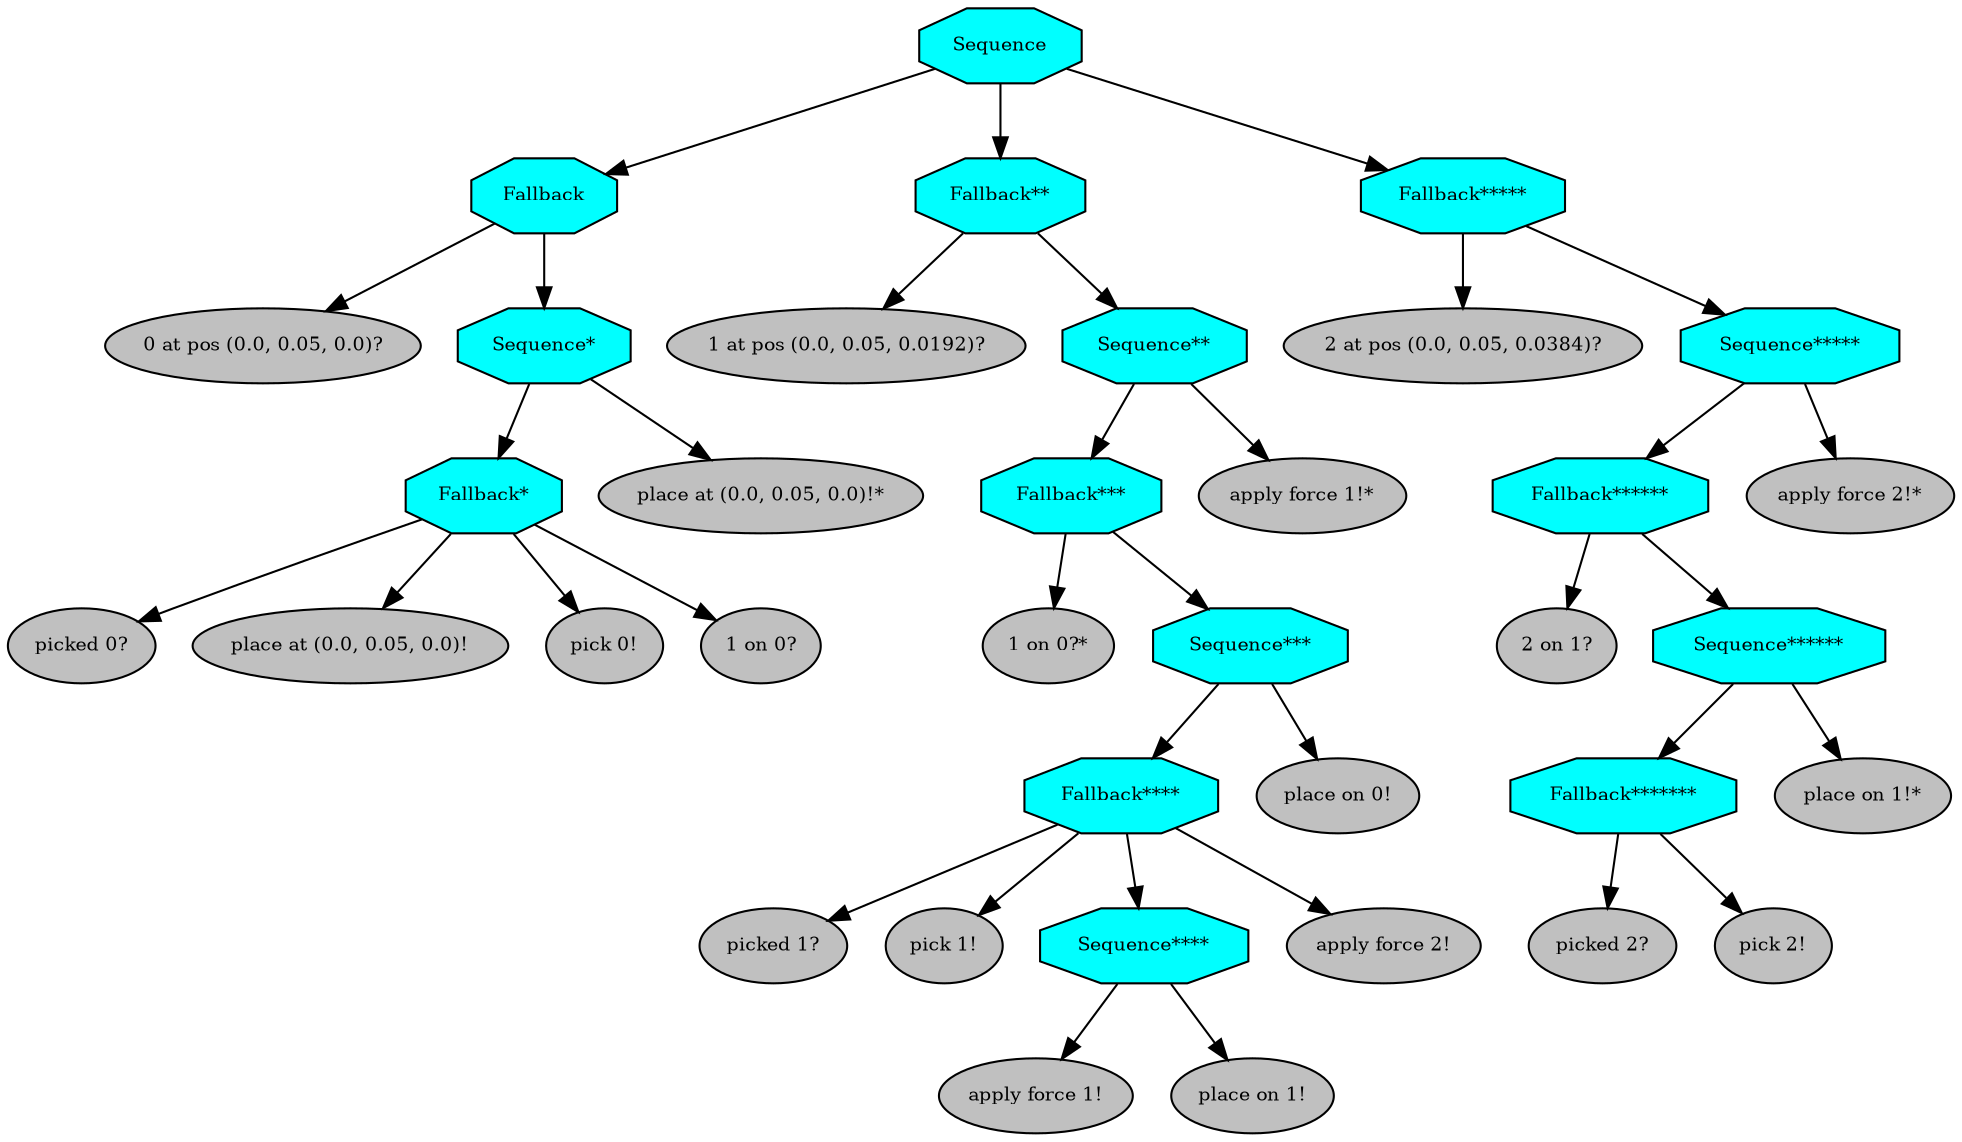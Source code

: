 digraph pastafarianism {
ordering=out;
graph [fontname="times-roman"];
node [fontname="times-roman"];
edge [fontname="times-roman"];
Sequence [fillcolor=cyan, fontcolor=black, fontsize=9, label=Sequence, shape=octagon, style=filled];
Fallback [fillcolor=cyan, fontcolor=black, fontsize=9, label=Fallback, shape=octagon, style=filled];
Sequence -> Fallback;
"0 at pos (0.0, 0.05, 0.0)?" [fillcolor=gray, fontcolor=black, fontsize=9, label="0 at pos (0.0, 0.05, 0.0)?", shape=ellipse, style=filled];
Fallback -> "0 at pos (0.0, 0.05, 0.0)?";
"Sequence*" [fillcolor=cyan, fontcolor=black, fontsize=9, label="Sequence*", shape=octagon, style=filled];
Fallback -> "Sequence*";
"Fallback*" [fillcolor=cyan, fontcolor=black, fontsize=9, label="Fallback*", shape=octagon, style=filled];
"Sequence*" -> "Fallback*";
"picked 0?" [fillcolor=gray, fontcolor=black, fontsize=9, label="picked 0?", shape=ellipse, style=filled];
"Fallback*" -> "picked 0?";
"place at (0.0, 0.05, 0.0)!" [fillcolor=gray, fontcolor=black, fontsize=9, label="place at (0.0, 0.05, 0.0)!", shape=ellipse, style=filled];
"Fallback*" -> "place at (0.0, 0.05, 0.0)!";
"pick 0!" [fillcolor=gray, fontcolor=black, fontsize=9, label="pick 0!", shape=ellipse, style=filled];
"Fallback*" -> "pick 0!";
"1 on 0?" [fillcolor=gray, fontcolor=black, fontsize=9, label="1 on 0?", shape=ellipse, style=filled];
"Fallback*" -> "1 on 0?";
"place at (0.0, 0.05, 0.0)!*" [fillcolor=gray, fontcolor=black, fontsize=9, label="place at (0.0, 0.05, 0.0)!*", shape=ellipse, style=filled];
"Sequence*" -> "place at (0.0, 0.05, 0.0)!*";
"Fallback**" [fillcolor=cyan, fontcolor=black, fontsize=9, label="Fallback**", shape=octagon, style=filled];
Sequence -> "Fallback**";
"1 at pos (0.0, 0.05, 0.0192)?" [fillcolor=gray, fontcolor=black, fontsize=9, label="1 at pos (0.0, 0.05, 0.0192)?", shape=ellipse, style=filled];
"Fallback**" -> "1 at pos (0.0, 0.05, 0.0192)?";
"Sequence**" [fillcolor=cyan, fontcolor=black, fontsize=9, label="Sequence**", shape=octagon, style=filled];
"Fallback**" -> "Sequence**";
"Fallback***" [fillcolor=cyan, fontcolor=black, fontsize=9, label="Fallback***", shape=octagon, style=filled];
"Sequence**" -> "Fallback***";
"1 on 0?*" [fillcolor=gray, fontcolor=black, fontsize=9, label="1 on 0?*", shape=ellipse, style=filled];
"Fallback***" -> "1 on 0?*";
"Sequence***" [fillcolor=cyan, fontcolor=black, fontsize=9, label="Sequence***", shape=octagon, style=filled];
"Fallback***" -> "Sequence***";
"Fallback****" [fillcolor=cyan, fontcolor=black, fontsize=9, label="Fallback****", shape=octagon, style=filled];
"Sequence***" -> "Fallback****";
"picked 1?" [fillcolor=gray, fontcolor=black, fontsize=9, label="picked 1?", shape=ellipse, style=filled];
"Fallback****" -> "picked 1?";
"pick 1!" [fillcolor=gray, fontcolor=black, fontsize=9, label="pick 1!", shape=ellipse, style=filled];
"Fallback****" -> "pick 1!";
"Sequence****" [fillcolor=cyan, fontcolor=black, fontsize=9, label="Sequence****", shape=octagon, style=filled];
"Fallback****" -> "Sequence****";
"apply force 1!" [fillcolor=gray, fontcolor=black, fontsize=9, label="apply force 1!", shape=ellipse, style=filled];
"Sequence****" -> "apply force 1!";
"place on 1!" [fillcolor=gray, fontcolor=black, fontsize=9, label="place on 1!", shape=ellipse, style=filled];
"Sequence****" -> "place on 1!";
"apply force 2!" [fillcolor=gray, fontcolor=black, fontsize=9, label="apply force 2!", shape=ellipse, style=filled];
"Fallback****" -> "apply force 2!";
"place on 0!" [fillcolor=gray, fontcolor=black, fontsize=9, label="place on 0!", shape=ellipse, style=filled];
"Sequence***" -> "place on 0!";
"apply force 1!*" [fillcolor=gray, fontcolor=black, fontsize=9, label="apply force 1!*", shape=ellipse, style=filled];
"Sequence**" -> "apply force 1!*";
"Fallback*****" [fillcolor=cyan, fontcolor=black, fontsize=9, label="Fallback*****", shape=octagon, style=filled];
Sequence -> "Fallback*****";
"2 at pos (0.0, 0.05, 0.0384)?" [fillcolor=gray, fontcolor=black, fontsize=9, label="2 at pos (0.0, 0.05, 0.0384)?", shape=ellipse, style=filled];
"Fallback*****" -> "2 at pos (0.0, 0.05, 0.0384)?";
"Sequence*****" [fillcolor=cyan, fontcolor=black, fontsize=9, label="Sequence*****", shape=octagon, style=filled];
"Fallback*****" -> "Sequence*****";
"Fallback******" [fillcolor=cyan, fontcolor=black, fontsize=9, label="Fallback******", shape=octagon, style=filled];
"Sequence*****" -> "Fallback******";
"2 on 1?" [fillcolor=gray, fontcolor=black, fontsize=9, label="2 on 1?", shape=ellipse, style=filled];
"Fallback******" -> "2 on 1?";
"Sequence******" [fillcolor=cyan, fontcolor=black, fontsize=9, label="Sequence******", shape=octagon, style=filled];
"Fallback******" -> "Sequence******";
"Fallback*******" [fillcolor=cyan, fontcolor=black, fontsize=9, label="Fallback*******", shape=octagon, style=filled];
"Sequence******" -> "Fallback*******";
"picked 2?" [fillcolor=gray, fontcolor=black, fontsize=9, label="picked 2?", shape=ellipse, style=filled];
"Fallback*******" -> "picked 2?";
"pick 2!" [fillcolor=gray, fontcolor=black, fontsize=9, label="pick 2!", shape=ellipse, style=filled];
"Fallback*******" -> "pick 2!";
"place on 1!*" [fillcolor=gray, fontcolor=black, fontsize=9, label="place on 1!*", shape=ellipse, style=filled];
"Sequence******" -> "place on 1!*";
"apply force 2!*" [fillcolor=gray, fontcolor=black, fontsize=9, label="apply force 2!*", shape=ellipse, style=filled];
"Sequence*****" -> "apply force 2!*";
}

